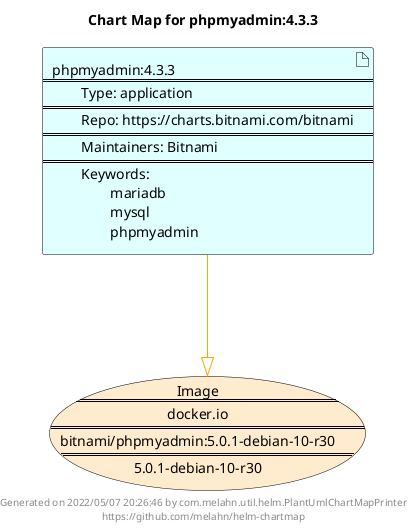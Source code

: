 @startuml
skinparam linetype ortho
skinparam backgroundColor white
skinparam usecaseBorderColor black
skinparam usecaseArrowColor LightSlateGray
skinparam artifactBorderColor black
skinparam artifactArrowColor LightSlateGray

title Chart Map for phpmyadmin:4.3.3

'There is one referenced Helm Chart
artifact "phpmyadmin:4.3.3\n====\n\tType: application\n====\n\tRepo: https://charts.bitnami.com/bitnami\n====\n\tMaintainers: Bitnami\n====\n\tKeywords: \n\t\tmariadb\n\t\tmysql\n\t\tphpmyadmin" as phpmyadmin_4_3_3 #LightCyan

'There is one referenced Docker Image
usecase "Image\n====\ndocker.io\n====\nbitnami/phpmyadmin:5.0.1-debian-10-r30\n====\n5.0.1-debian-10-r30" as docker_io_bitnami_phpmyadmin_5_0_1_debian_10_r30 #BlanchedAlmond

'Chart Dependencies
phpmyadmin_4_3_3--[#orange]-|>docker_io_bitnami_phpmyadmin_5_0_1_debian_10_r30

center footer Generated on 2022/05/07 20:26:46 by com.melahn.util.helm.PlantUmlChartMapPrinter\nhttps://github.com/melahn/helm-chartmap
@enduml
